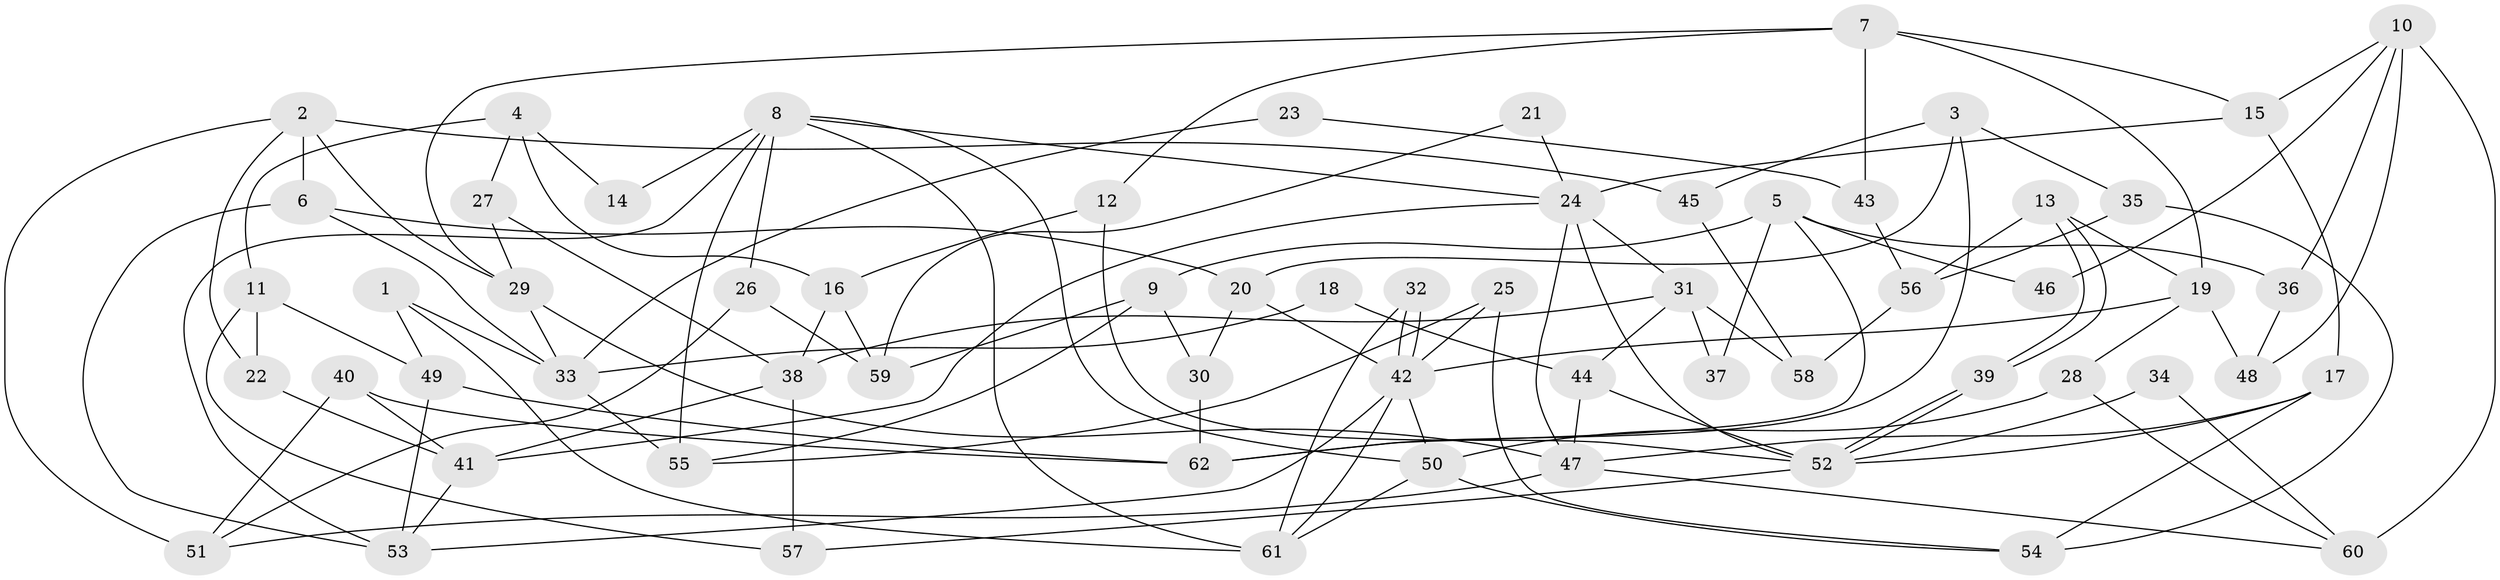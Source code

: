 // coarse degree distribution, {5: 0.2631578947368421, 8: 0.10526315789473684, 6: 0.10526315789473684, 7: 0.10526315789473684, 13: 0.05263157894736842, 3: 0.10526315789473684, 2: 0.10526315789473684, 4: 0.15789473684210525}
// Generated by graph-tools (version 1.1) at 2025/51/03/04/25 22:51:15]
// undirected, 62 vertices, 124 edges
graph export_dot {
  node [color=gray90,style=filled];
  1;
  2;
  3;
  4;
  5;
  6;
  7;
  8;
  9;
  10;
  11;
  12;
  13;
  14;
  15;
  16;
  17;
  18;
  19;
  20;
  21;
  22;
  23;
  24;
  25;
  26;
  27;
  28;
  29;
  30;
  31;
  32;
  33;
  34;
  35;
  36;
  37;
  38;
  39;
  40;
  41;
  42;
  43;
  44;
  45;
  46;
  47;
  48;
  49;
  50;
  51;
  52;
  53;
  54;
  55;
  56;
  57;
  58;
  59;
  60;
  61;
  62;
  1 -- 61;
  1 -- 33;
  1 -- 49;
  2 -- 29;
  2 -- 22;
  2 -- 6;
  2 -- 45;
  2 -- 51;
  3 -- 35;
  3 -- 20;
  3 -- 45;
  3 -- 62;
  4 -- 27;
  4 -- 11;
  4 -- 14;
  4 -- 16;
  5 -- 62;
  5 -- 36;
  5 -- 9;
  5 -- 37;
  5 -- 46;
  6 -- 53;
  6 -- 20;
  6 -- 33;
  7 -- 29;
  7 -- 12;
  7 -- 15;
  7 -- 19;
  7 -- 43;
  8 -- 53;
  8 -- 50;
  8 -- 14;
  8 -- 24;
  8 -- 26;
  8 -- 55;
  8 -- 61;
  9 -- 59;
  9 -- 30;
  9 -- 55;
  10 -- 15;
  10 -- 60;
  10 -- 36;
  10 -- 46;
  10 -- 48;
  11 -- 57;
  11 -- 49;
  11 -- 22;
  12 -- 16;
  12 -- 52;
  13 -- 39;
  13 -- 39;
  13 -- 19;
  13 -- 56;
  15 -- 24;
  15 -- 17;
  16 -- 38;
  16 -- 59;
  17 -- 52;
  17 -- 47;
  17 -- 54;
  18 -- 33;
  18 -- 44;
  19 -- 42;
  19 -- 28;
  19 -- 48;
  20 -- 42;
  20 -- 30;
  21 -- 24;
  21 -- 59;
  22 -- 41;
  23 -- 33;
  23 -- 43;
  24 -- 47;
  24 -- 31;
  24 -- 41;
  24 -- 52;
  25 -- 54;
  25 -- 55;
  25 -- 42;
  26 -- 51;
  26 -- 59;
  27 -- 38;
  27 -- 29;
  28 -- 50;
  28 -- 60;
  29 -- 47;
  29 -- 33;
  30 -- 62;
  31 -- 44;
  31 -- 37;
  31 -- 38;
  31 -- 58;
  32 -- 61;
  32 -- 42;
  32 -- 42;
  33 -- 55;
  34 -- 60;
  34 -- 52;
  35 -- 54;
  35 -- 56;
  36 -- 48;
  38 -- 41;
  38 -- 57;
  39 -- 52;
  39 -- 52;
  40 -- 62;
  40 -- 41;
  40 -- 51;
  41 -- 53;
  42 -- 50;
  42 -- 53;
  42 -- 61;
  43 -- 56;
  44 -- 47;
  44 -- 52;
  45 -- 58;
  47 -- 51;
  47 -- 60;
  49 -- 62;
  49 -- 53;
  50 -- 61;
  50 -- 54;
  52 -- 57;
  56 -- 58;
}
